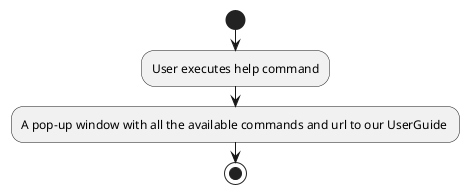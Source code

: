 @startuml
start
:User executes help command;
:A pop-up window with all the available commands and url to our UserGuide ;

stop
@enduml
